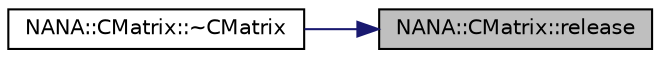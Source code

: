 digraph "NANA::CMatrix::release"
{
 // LATEX_PDF_SIZE
  edge [fontname="Helvetica",fontsize="10",labelfontname="Helvetica",labelfontsize="10"];
  node [fontname="Helvetica",fontsize="10",shape=record];
  rankdir="RL";
  Node1 [label="NANA::CMatrix::release",height=0.2,width=0.4,color="black", fillcolor="grey75", style="filled", fontcolor="black",tooltip="释放已申请的内存"];
  Node1 -> Node2 [dir="back",color="midnightblue",fontsize="10",style="solid",fontname="Helvetica"];
  Node2 [label="NANA::CMatrix::~CMatrix",height=0.2,width=0.4,color="black", fillcolor="white", style="filled",URL="$class_n_a_n_a_1_1_c_matrix.html#a434c26e54f3e4302e209f460c608757b",tooltip="析构"];
}
